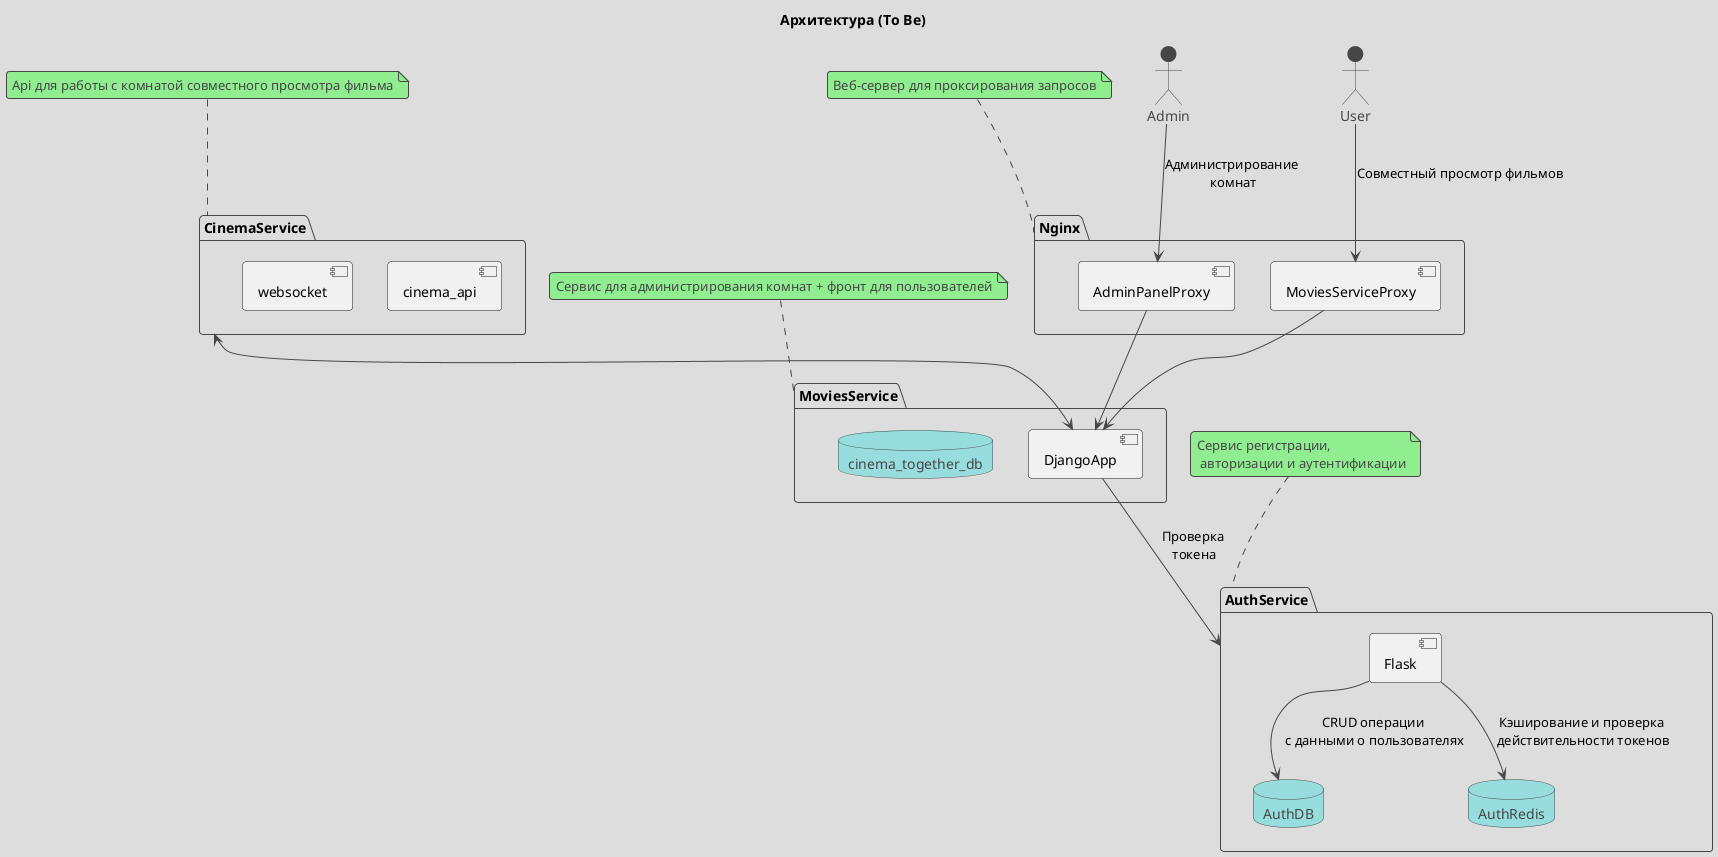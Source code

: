 @startuml
!theme toy
title "Архитектура (To Be)"
actor User as Client


package Nginx {
 component AdminPanelProxy 
 component MoviesServiceProxy
}
note top of Nginx
Веб-сервер для проксирования запросов
end note

package MoviesService {
 component DjangoApp
 database cinema_together_db
}
note top of MoviesService
Сервис для администрирования комнат + фронт для пользователей
end note

package CinemaService {
 component cinema_api
 component websocket
}
note top of CinemaService
Api для работы с комнатой совместного просмотра фильма
end note
CinemaService <--> DjangoApp

package AuthService {
 component Flask
 database AuthDB
 database AuthRedis
}
note top of AuthService
Сервис регистрации,
 авторизации и аутентификации
end note
Flask --> AuthDB: "CRUD операции\n с данными о пользователях"
Flask --> AuthRedis: "Кэширование и проверка\n действительности токенов"


AdminPanelProxy --> DjangoApp
DjangoApp --> AuthService: "Проверка\n токена"

Admin --> AdminPanelProxy: "Администрирование\n комнат"
Client --> MoviesServiceProxy: "Совместный просмотр фильмов"
MoviesServiceProxy --> DjangoApp
@enduml